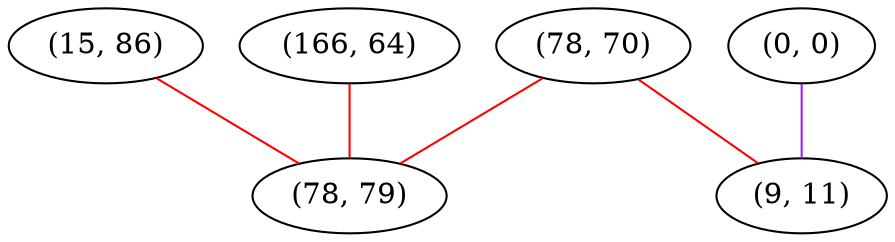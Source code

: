 graph "" {
"(15, 86)";
"(0, 0)";
"(166, 64)";
"(78, 70)";
"(9, 11)";
"(78, 79)";
"(15, 86)" -- "(78, 79)"  [color=red, key=0, weight=1];
"(0, 0)" -- "(9, 11)"  [color=purple, key=0, weight=4];
"(166, 64)" -- "(78, 79)"  [color=red, key=0, weight=1];
"(78, 70)" -- "(9, 11)"  [color=red, key=0, weight=1];
"(78, 70)" -- "(78, 79)"  [color=red, key=0, weight=1];
}
